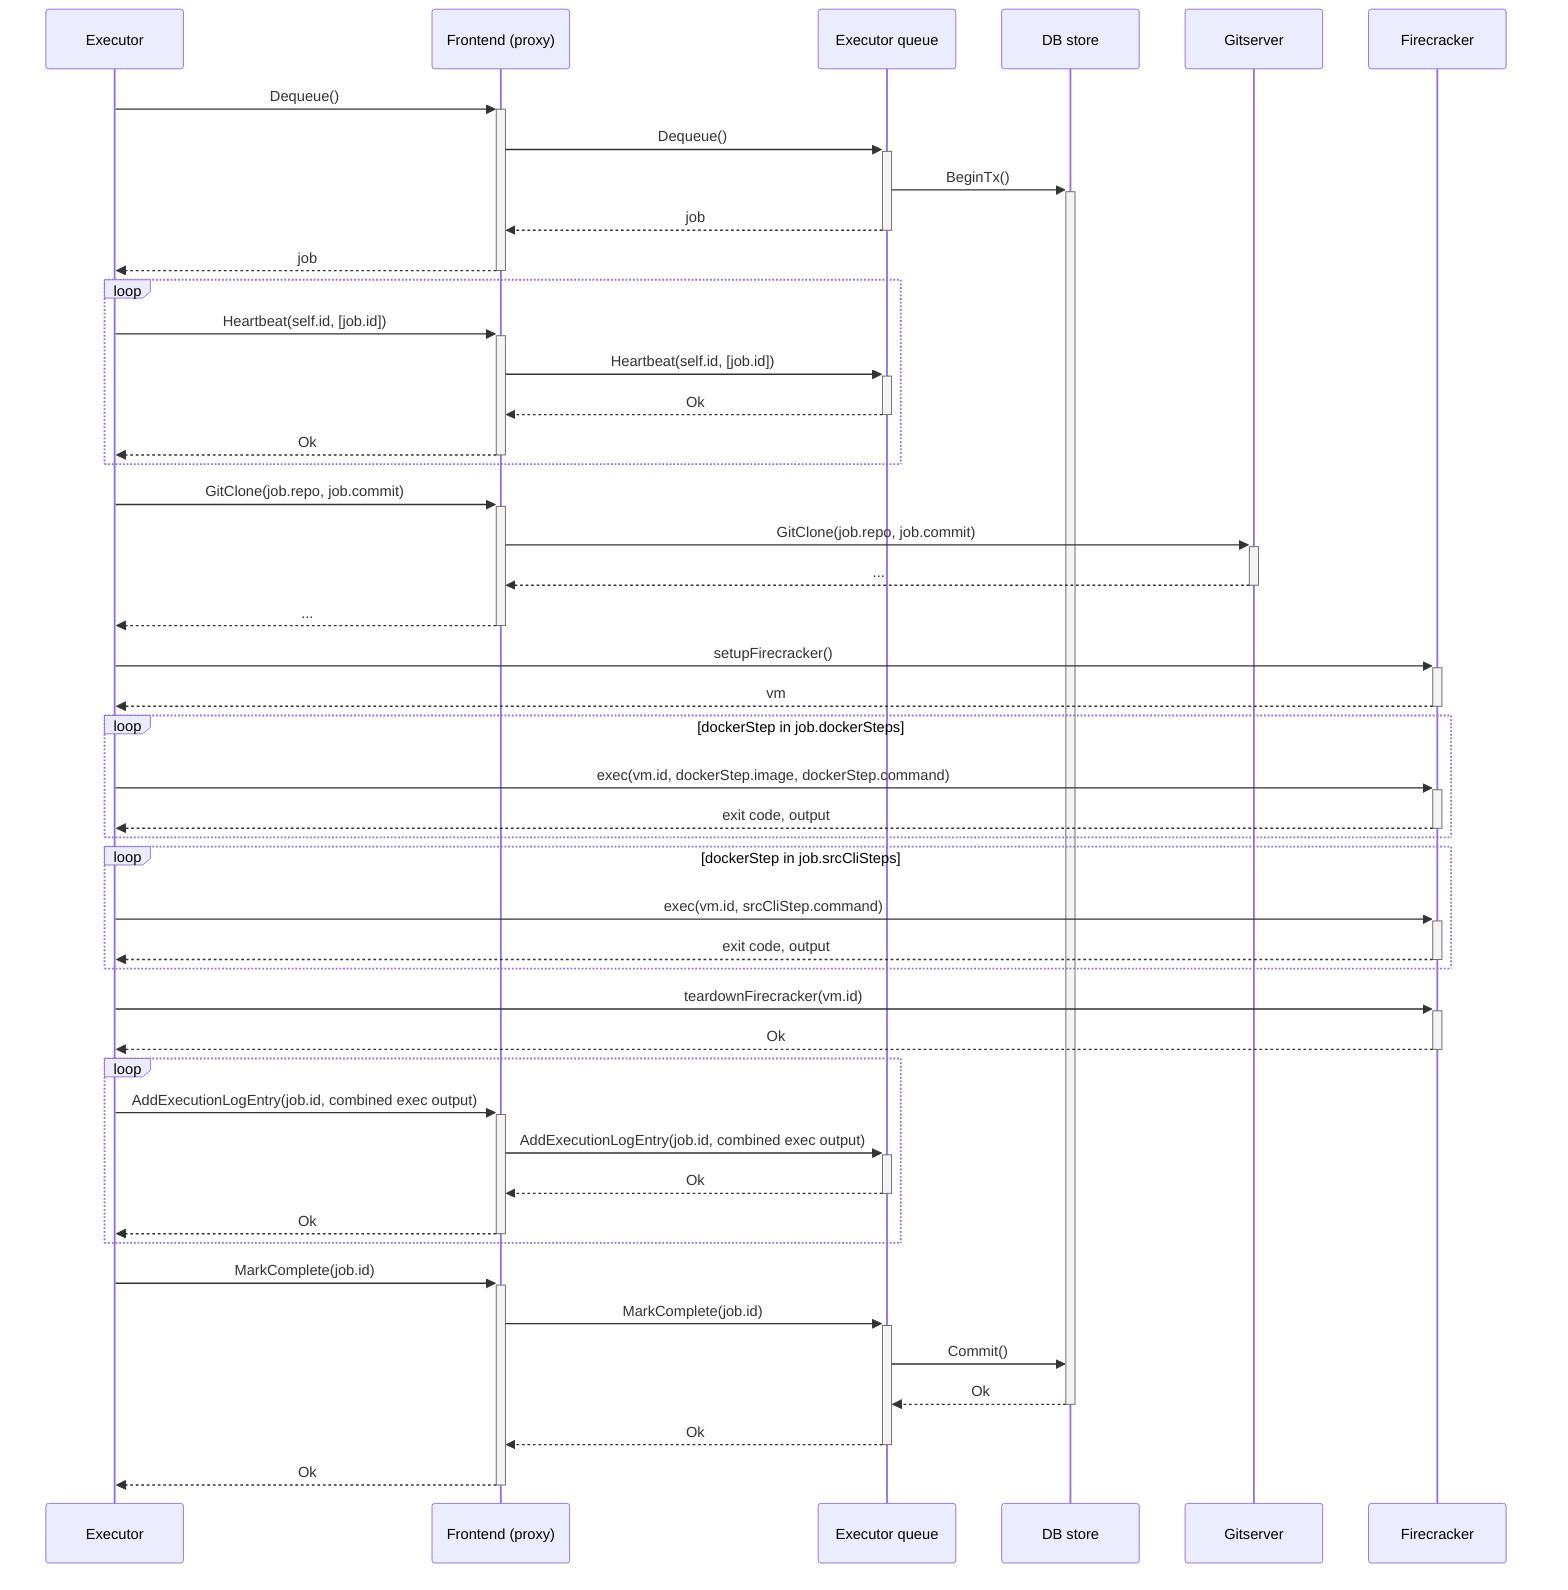 sequenceDiagram
  Executor          ->>+ Frontend (proxy): Dequeue()
  Frontend (proxy)  ->>+ Executor queue: Dequeue()
  Executor queue    ->>+ DB store: BeginTx()
  Executor queue   -->>- Frontend (proxy): job
  Frontend (proxy) -->>- Executor: job

  loop
    Executor          ->>+ Frontend (proxy): Heartbeat(self.id, [job.id])
    Frontend (proxy)  ->>+ Executor queue: Heartbeat(self.id, [job.id])
    Executor queue   -->>- Frontend (proxy): Ok
    Frontend (proxy) -->>- Executor: Ok
  end

  Executor          ->>+ Frontend (proxy): GitClone(job.repo, job.commit)
  Frontend (proxy)  ->>+ Gitserver: GitClone(job.repo, job.commit)
  Gitserver        -->>- Frontend (proxy): ...
  Frontend (proxy) -->>- Executor: ...

  Executor        ->>+ Firecracker: setupFirecracker()
  Firecracker    -->>- Executor: vm

  loop dockerStep in job.dockerSteps
    Executor      ->>+ Firecracker: exec(vm.id, dockerStep.image, dockerStep.command)
    Firecracker  -->>- Executor: exit code, output
  end

  loop dockerStep in job.srcCliSteps
    Executor      ->>+ Firecracker: exec(vm.id, srcCliStep.command)
    Firecracker  -->>- Executor: exit code, output
  end

  Executor        ->>+ Firecracker: teardownFirecracker(vm.id)
  Firecracker    -->>- Executor: Ok

  loop
    Executor          ->>+ Frontend (proxy): AddExecutionLogEntry(job.id, combined exec output)
    Frontend (proxy)  ->>+ Executor queue: AddExecutionLogEntry(job.id, combined exec output)
    Executor queue   -->>- Frontend (proxy): Ok
    Frontend (proxy) -->>- Executor: Ok
  end

  Executor          ->>+ Frontend (proxy): MarkComplete(job.id)
  Frontend (proxy)  ->>+ Executor queue: MarkComplete(job.id)
  Executor queue    ->>  DB store: Commit()
  DB store         -->>- Executor queue: Ok
  Executor queue   -->>- Frontend (proxy): Ok
  Frontend (proxy) -->>- Executor: Ok